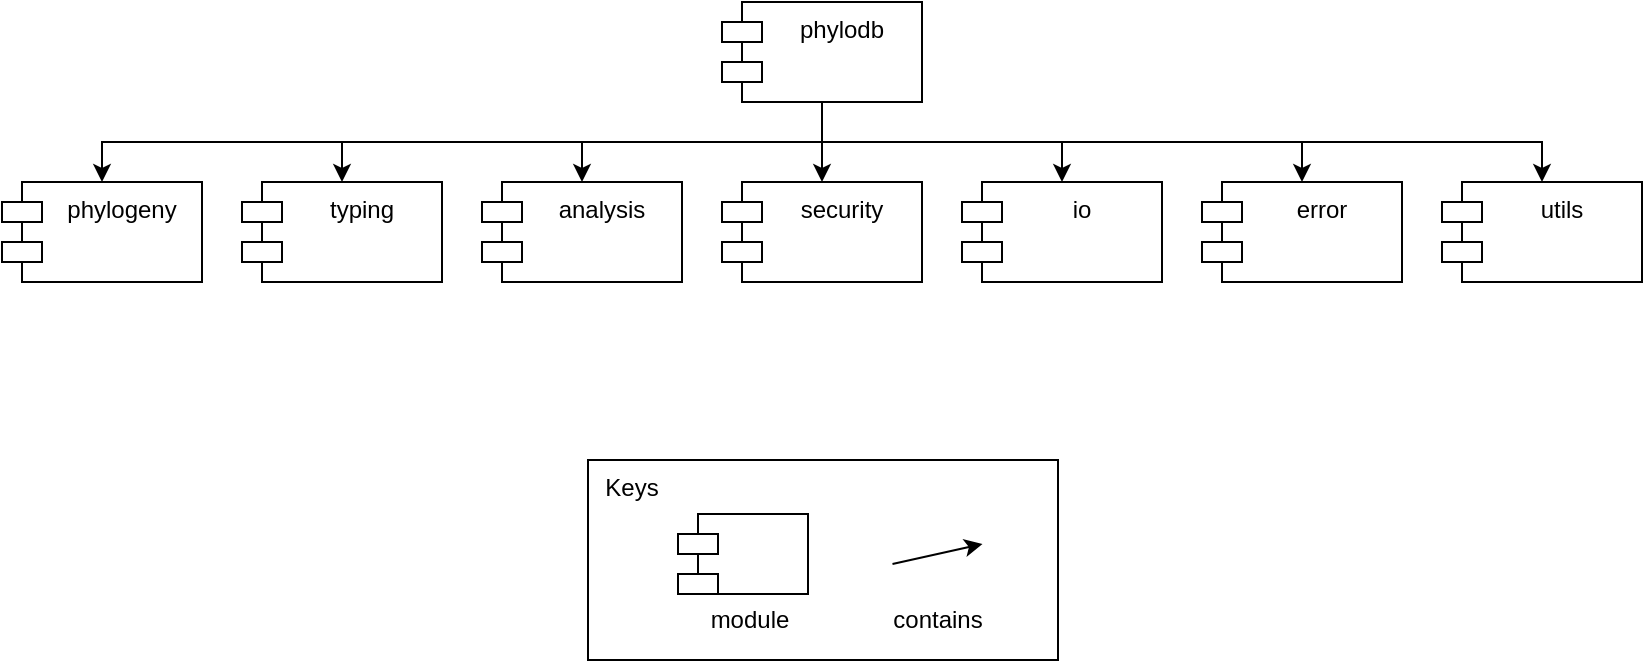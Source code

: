 <mxfile version="13.6.9" type="device"><diagram id="dE26C09JBUrWKY8ql5AW" name="Page-1"><mxGraphModel dx="1422" dy="846" grid="1" gridSize="10" guides="1" tooltips="1" connect="1" arrows="1" fold="1" page="1" pageScale="1" pageWidth="850" pageHeight="1100" math="0" shadow="0"><root><mxCell id="0"/><mxCell id="1" parent="0"/><mxCell id="TiAjjVw6emSDLSV7SMqv-44" style="edgeStyle=orthogonalEdgeStyle;rounded=0;orthogonalLoop=1;jettySize=auto;html=1;exitX=0.5;exitY=1;exitDx=0;exitDy=0;entryX=0.5;entryY=0;entryDx=0;entryDy=0;" parent="1" source="TiAjjVw6emSDLSV7SMqv-13" target="TiAjjVw6emSDLSV7SMqv-14" edge="1"><mxGeometry relative="1" as="geometry"/></mxCell><mxCell id="TiAjjVw6emSDLSV7SMqv-45" style="edgeStyle=orthogonalEdgeStyle;rounded=0;orthogonalLoop=1;jettySize=auto;html=1;exitX=0.5;exitY=1;exitDx=0;exitDy=0;entryX=0.5;entryY=0;entryDx=0;entryDy=0;" parent="1" source="TiAjjVw6emSDLSV7SMqv-13" target="TiAjjVw6emSDLSV7SMqv-15" edge="1"><mxGeometry relative="1" as="geometry"/></mxCell><mxCell id="TiAjjVw6emSDLSV7SMqv-46" style="edgeStyle=orthogonalEdgeStyle;rounded=0;orthogonalLoop=1;jettySize=auto;html=1;exitX=0.5;exitY=1;exitDx=0;exitDy=0;entryX=0.5;entryY=0;entryDx=0;entryDy=0;" parent="1" source="TiAjjVw6emSDLSV7SMqv-13" target="TiAjjVw6emSDLSV7SMqv-18" edge="1"><mxGeometry relative="1" as="geometry"/></mxCell><mxCell id="TiAjjVw6emSDLSV7SMqv-47" style="edgeStyle=orthogonalEdgeStyle;rounded=0;orthogonalLoop=1;jettySize=auto;html=1;exitX=0.5;exitY=1;exitDx=0;exitDy=0;entryX=0.5;entryY=0;entryDx=0;entryDy=0;" parent="1" source="TiAjjVw6emSDLSV7SMqv-13" target="TiAjjVw6emSDLSV7SMqv-19" edge="1"><mxGeometry relative="1" as="geometry"/></mxCell><mxCell id="TiAjjVw6emSDLSV7SMqv-48" style="edgeStyle=orthogonalEdgeStyle;rounded=0;orthogonalLoop=1;jettySize=auto;html=1;exitX=0.5;exitY=1;exitDx=0;exitDy=0;entryX=0.5;entryY=0;entryDx=0;entryDy=0;" parent="1" source="TiAjjVw6emSDLSV7SMqv-13" target="TiAjjVw6emSDLSV7SMqv-16" edge="1"><mxGeometry relative="1" as="geometry"/></mxCell><mxCell id="TiAjjVw6emSDLSV7SMqv-49" style="edgeStyle=orthogonalEdgeStyle;rounded=0;orthogonalLoop=1;jettySize=auto;html=1;exitX=0.5;exitY=1;exitDx=0;exitDy=0;entryX=0.5;entryY=0;entryDx=0;entryDy=0;" parent="1" source="TiAjjVw6emSDLSV7SMqv-13" target="TiAjjVw6emSDLSV7SMqv-17" edge="1"><mxGeometry relative="1" as="geometry"/></mxCell><mxCell id="TiAjjVw6emSDLSV7SMqv-50" style="edgeStyle=orthogonalEdgeStyle;rounded=0;orthogonalLoop=1;jettySize=auto;html=1;exitX=0.5;exitY=1;exitDx=0;exitDy=0;entryX=0.5;entryY=0;entryDx=0;entryDy=0;" parent="1" source="TiAjjVw6emSDLSV7SMqv-13" target="TiAjjVw6emSDLSV7SMqv-21" edge="1"><mxGeometry relative="1" as="geometry"/></mxCell><mxCell id="TiAjjVw6emSDLSV7SMqv-13" value="phylodb" style="shape=module;align=left;spacingLeft=20;align=center;verticalAlign=top;" parent="1" vertex="1"><mxGeometry x="375" y="480" width="100" height="50" as="geometry"/></mxCell><mxCell id="TiAjjVw6emSDLSV7SMqv-14" value="security" style="shape=module;align=left;spacingLeft=20;align=center;verticalAlign=top;" parent="1" vertex="1"><mxGeometry x="375" y="570" width="100" height="50" as="geometry"/></mxCell><mxCell id="TiAjjVw6emSDLSV7SMqv-15" value="analysis" style="shape=module;align=left;spacingLeft=20;align=center;verticalAlign=top;" parent="1" vertex="1"><mxGeometry x="255" y="570" width="100" height="50" as="geometry"/></mxCell><mxCell id="TiAjjVw6emSDLSV7SMqv-16" value="typing" style="shape=module;align=left;spacingLeft=20;align=center;verticalAlign=top;" parent="1" vertex="1"><mxGeometry x="135" y="570" width="100" height="50" as="geometry"/></mxCell><mxCell id="TiAjjVw6emSDLSV7SMqv-17" value="phylogeny" style="shape=module;align=left;spacingLeft=20;align=center;verticalAlign=top;" parent="1" vertex="1"><mxGeometry x="15" y="570" width="100" height="50" as="geometry"/></mxCell><mxCell id="TiAjjVw6emSDLSV7SMqv-18" value="io" style="shape=module;align=left;spacingLeft=20;align=center;verticalAlign=top;" parent="1" vertex="1"><mxGeometry x="495" y="570" width="100" height="50" as="geometry"/></mxCell><mxCell id="TiAjjVw6emSDLSV7SMqv-19" value="error" style="shape=module;align=left;spacingLeft=20;align=center;verticalAlign=top;" parent="1" vertex="1"><mxGeometry x="615" y="570" width="100" height="50" as="geometry"/></mxCell><mxCell id="TiAjjVw6emSDLSV7SMqv-21" value="utils" style="shape=module;align=left;spacingLeft=20;align=center;verticalAlign=top;" parent="1" vertex="1"><mxGeometry x="735" y="570" width="100" height="50" as="geometry"/></mxCell><mxCell id="kN2Nub5sfEpuyFyvZ8Fl-1" value="" style="group" vertex="1" connectable="0" parent="1"><mxGeometry x="308" y="709" width="235" height="100" as="geometry"/></mxCell><mxCell id="kN2Nub5sfEpuyFyvZ8Fl-2" value="&amp;nbsp; Keys" style="rounded=0;whiteSpace=wrap;html=1;align=left;verticalAlign=top;" vertex="1" parent="kN2Nub5sfEpuyFyvZ8Fl-1"><mxGeometry width="235" height="100" as="geometry"/></mxCell><mxCell id="kN2Nub5sfEpuyFyvZ8Fl-3" value="" style="endArrow=classic;html=1;exitX=1;exitY=0.5;exitDx=0;exitDy=0;startArrow=none;startFill=0;endFill=1;" edge="1" parent="kN2Nub5sfEpuyFyvZ8Fl-1"><mxGeometry width="50" height="50" relative="1" as="geometry"><mxPoint x="152.25" y="52" as="sourcePoint"/><mxPoint x="197.25" y="42" as="targetPoint"/></mxGeometry></mxCell><mxCell id="kN2Nub5sfEpuyFyvZ8Fl-4" value="contains" style="text;html=1;strokeColor=none;fillColor=none;align=center;verticalAlign=middle;whiteSpace=wrap;rounded=0;" vertex="1" parent="kN2Nub5sfEpuyFyvZ8Fl-1"><mxGeometry x="145" y="70" width="59.5" height="20" as="geometry"/></mxCell><mxCell id="kN2Nub5sfEpuyFyvZ8Fl-5" value="" style="shape=module;align=left;spacingLeft=20;align=center;verticalAlign=top;" vertex="1" parent="kN2Nub5sfEpuyFyvZ8Fl-1"><mxGeometry x="45" y="27" width="65" height="40" as="geometry"/></mxCell><mxCell id="kN2Nub5sfEpuyFyvZ8Fl-6" value="module" style="text;html=1;strokeColor=none;fillColor=none;align=center;verticalAlign=middle;whiteSpace=wrap;rounded=0;" vertex="1" parent="kN2Nub5sfEpuyFyvZ8Fl-1"><mxGeometry x="50.5" y="70" width="59.5" height="20" as="geometry"/></mxCell></root></mxGraphModel></diagram></mxfile>